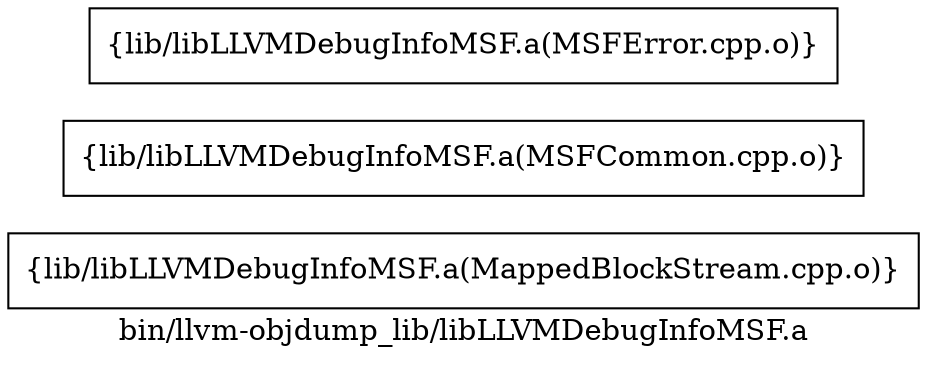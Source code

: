 digraph "bin/llvm-objdump_lib/libLLVMDebugInfoMSF.a" {
	label="bin/llvm-objdump_lib/libLLVMDebugInfoMSF.a";
	rankdir=LR;

	Node0x564b0ada6d28 [shape=record,shape=box,group=0,label="{lib/libLLVMDebugInfoMSF.a(MappedBlockStream.cpp.o)}"];
	Node0x564b0ada7548 [shape=record,shape=box,group=0,label="{lib/libLLVMDebugInfoMSF.a(MSFCommon.cpp.o)}"];
	Node0x564b0ada7cc8 [shape=record,shape=box,group=0,label="{lib/libLLVMDebugInfoMSF.a(MSFError.cpp.o)}"];
}
